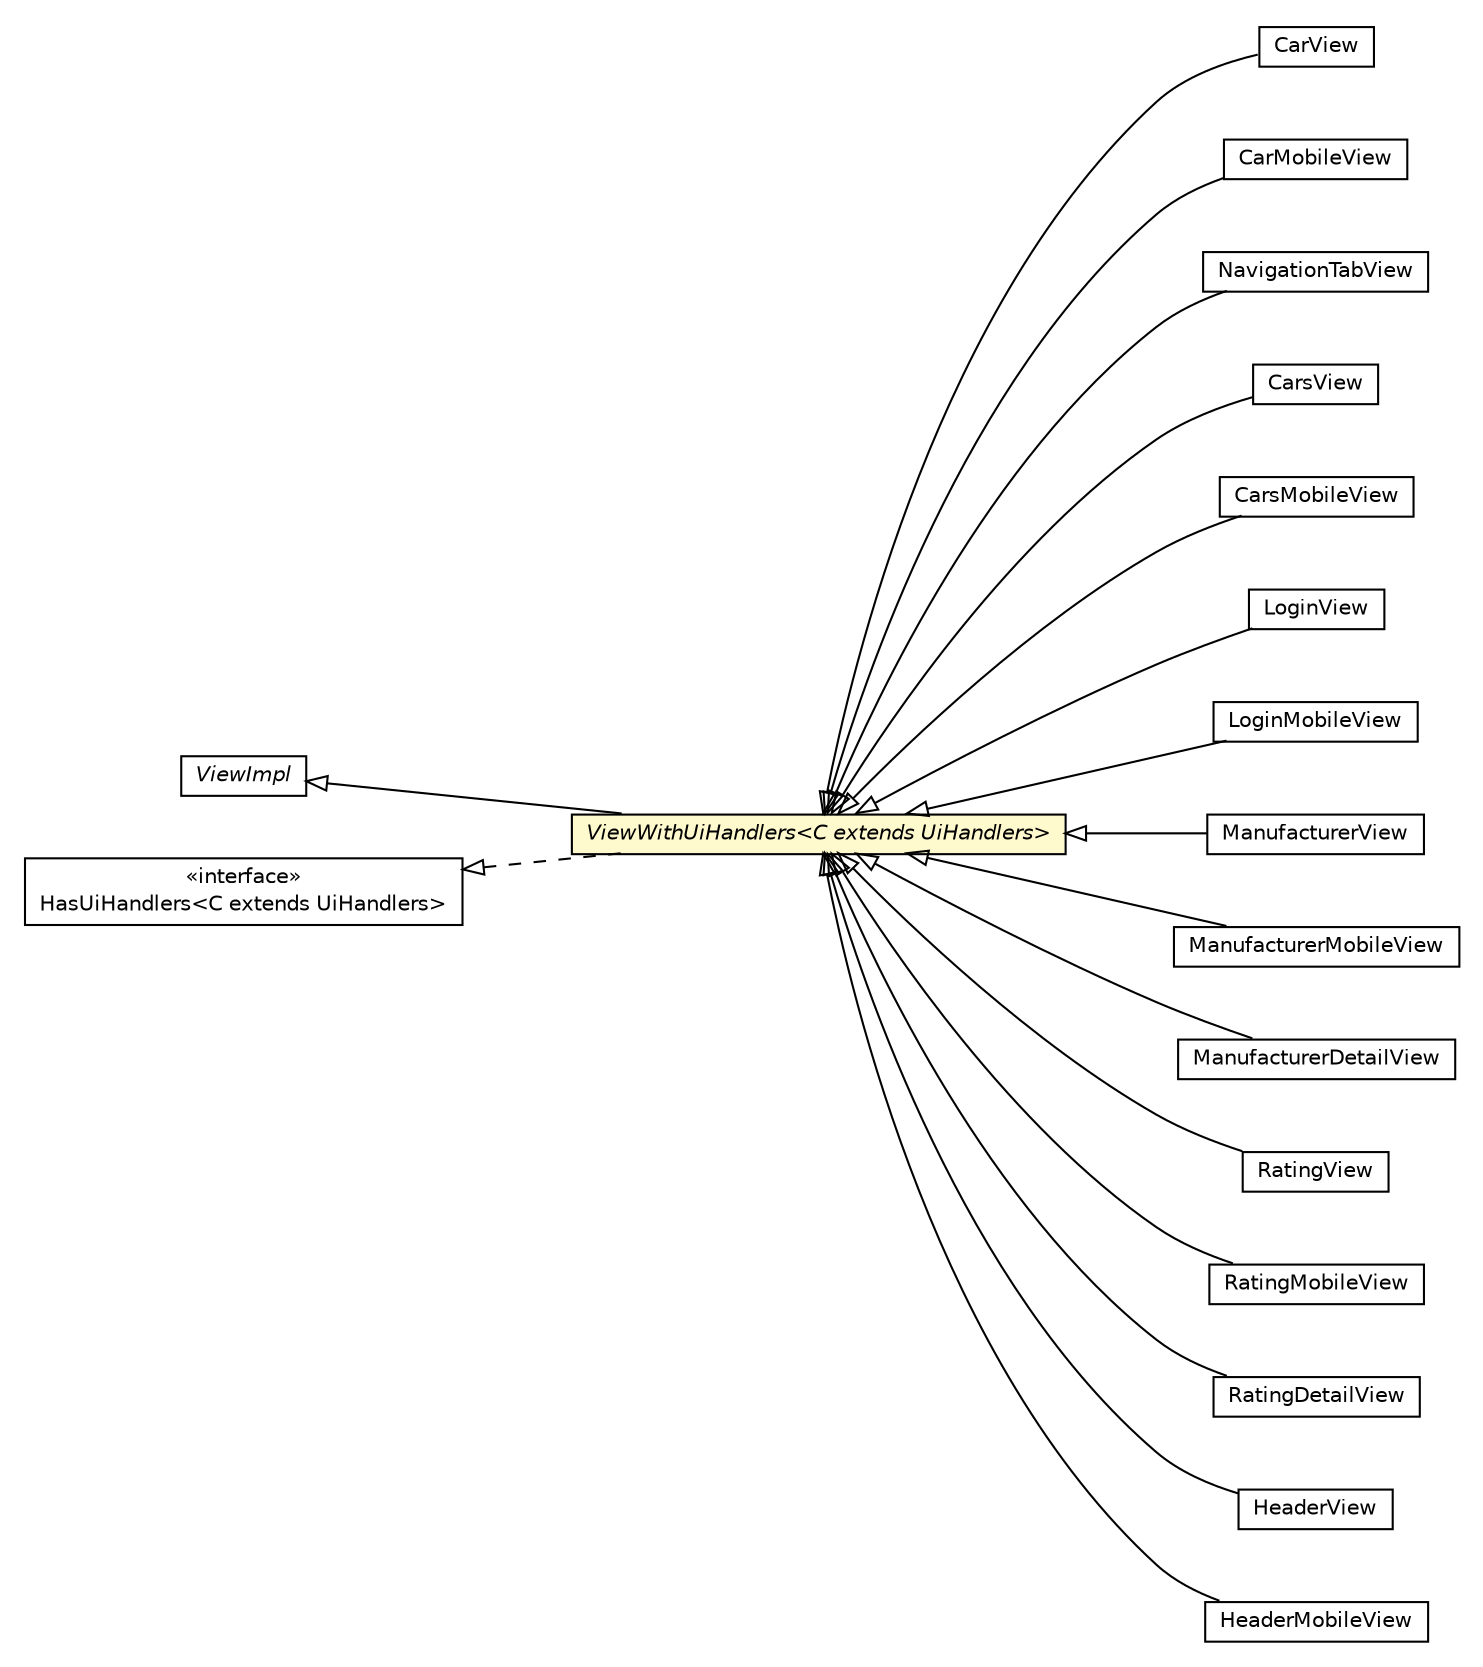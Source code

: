 #!/usr/local/bin/dot
#
# Class diagram 
# Generated by UMLGraph version R5_6-24-gf6e263 (http://www.umlgraph.org/)
#

digraph G {
	edge [fontname="Helvetica",fontsize=10,labelfontname="Helvetica",labelfontsize=10];
	node [fontname="Helvetica",fontsize=10,shape=plaintext];
	nodesep=0.25;
	ranksep=0.5;
	rankdir=LR;
	// com.gwtplatform.mvp.client.ViewWithUiHandlers<C extends com.gwtplatform.mvp.client.UiHandlers>
	c402662 [label=<<table title="com.gwtplatform.mvp.client.ViewWithUiHandlers" border="0" cellborder="1" cellspacing="0" cellpadding="2" port="p" bgcolor="lemonChiffon" href="./ViewWithUiHandlers.html">
		<tr><td><table border="0" cellspacing="0" cellpadding="1">
<tr><td align="center" balign="center"><font face="Helvetica-Oblique"> ViewWithUiHandlers&lt;C extends UiHandlers&gt; </font></td></tr>
		</table></td></tr>
		</table>>, URL="./ViewWithUiHandlers.html", fontname="Helvetica", fontcolor="black", fontsize=10.0];
	// com.gwtplatform.mvp.client.ViewImpl
	c402663 [label=<<table title="com.gwtplatform.mvp.client.ViewImpl" border="0" cellborder="1" cellspacing="0" cellpadding="2" port="p" href="./ViewImpl.html">
		<tr><td><table border="0" cellspacing="0" cellpadding="1">
<tr><td align="center" balign="center"><font face="Helvetica-Oblique"> ViewImpl </font></td></tr>
		</table></td></tr>
		</table>>, URL="./ViewImpl.html", fontname="Helvetica", fontcolor="black", fontsize=10.0];
	// com.gwtplatform.mvp.client.HasUiHandlers<C extends com.gwtplatform.mvp.client.UiHandlers>
	c402684 [label=<<table title="com.gwtplatform.mvp.client.HasUiHandlers" border="0" cellborder="1" cellspacing="0" cellpadding="2" port="p" href="./HasUiHandlers.html">
		<tr><td><table border="0" cellspacing="0" cellpadding="1">
<tr><td align="center" balign="center"> &#171;interface&#187; </td></tr>
<tr><td align="center" balign="center"> HasUiHandlers&lt;C extends UiHandlers&gt; </td></tr>
		</table></td></tr>
		</table>>, URL="./HasUiHandlers.html", fontname="Helvetica", fontcolor="black", fontsize=10.0];
	// com.gwtplatform.carstore.client.application.cars.car.CarView
	c402914 [label=<<table title="com.gwtplatform.carstore.client.application.cars.car.CarView" border="0" cellborder="1" cellspacing="0" cellpadding="2" port="p" href="../../carstore/client/application/cars/car/CarView.html">
		<tr><td><table border="0" cellspacing="0" cellpadding="1">
<tr><td align="center" balign="center"> CarView </td></tr>
		</table></td></tr>
		</table>>, URL="../../carstore/client/application/cars/car/CarView.html", fontname="Helvetica", fontcolor="black", fontsize=10.0];
	// com.gwtplatform.carstore.client.application.cars.car.CarMobileView
	c402926 [label=<<table title="com.gwtplatform.carstore.client.application.cars.car.CarMobileView" border="0" cellborder="1" cellspacing="0" cellpadding="2" port="p" href="../../carstore/client/application/cars/car/CarMobileView.html">
		<tr><td><table border="0" cellspacing="0" cellpadding="1">
<tr><td align="center" balign="center"> CarMobileView </td></tr>
		</table></td></tr>
		</table>>, URL="../../carstore/client/application/cars/car/CarMobileView.html", fontname="Helvetica", fontcolor="black", fontsize=10.0];
	// com.gwtplatform.carstore.client.application.cars.car.navigation.NavigationTabView
	c402929 [label=<<table title="com.gwtplatform.carstore.client.application.cars.car.navigation.NavigationTabView" border="0" cellborder="1" cellspacing="0" cellpadding="2" port="p" href="../../carstore/client/application/cars/car/navigation/NavigationTabView.html">
		<tr><td><table border="0" cellspacing="0" cellpadding="1">
<tr><td align="center" balign="center"> NavigationTabView </td></tr>
		</table></td></tr>
		</table>>, URL="../../carstore/client/application/cars/car/navigation/NavigationTabView.html", fontname="Helvetica", fontcolor="black", fontsize=10.0];
	// com.gwtplatform.carstore.client.application.cars.CarsView
	c402939 [label=<<table title="com.gwtplatform.carstore.client.application.cars.CarsView" border="0" cellborder="1" cellspacing="0" cellpadding="2" port="p" href="../../carstore/client/application/cars/CarsView.html">
		<tr><td><table border="0" cellspacing="0" cellpadding="1">
<tr><td align="center" balign="center"> CarsView </td></tr>
		</table></td></tr>
		</table>>, URL="../../carstore/client/application/cars/CarsView.html", fontname="Helvetica", fontcolor="black", fontsize=10.0];
	// com.gwtplatform.carstore.client.application.cars.CarsMobileView
	c402945 [label=<<table title="com.gwtplatform.carstore.client.application.cars.CarsMobileView" border="0" cellborder="1" cellspacing="0" cellpadding="2" port="p" href="../../carstore/client/application/cars/CarsMobileView.html">
		<tr><td><table border="0" cellspacing="0" cellpadding="1">
<tr><td align="center" balign="center"> CarsMobileView </td></tr>
		</table></td></tr>
		</table>>, URL="../../carstore/client/application/cars/CarsMobileView.html", fontname="Helvetica", fontcolor="black", fontsize=10.0];
	// com.gwtplatform.carstore.client.application.login.LoginView
	c402964 [label=<<table title="com.gwtplatform.carstore.client.application.login.LoginView" border="0" cellborder="1" cellspacing="0" cellpadding="2" port="p" href="../../carstore/client/application/login/LoginView.html">
		<tr><td><table border="0" cellspacing="0" cellpadding="1">
<tr><td align="center" balign="center"> LoginView </td></tr>
		</table></td></tr>
		</table>>, URL="../../carstore/client/application/login/LoginView.html", fontname="Helvetica", fontcolor="black", fontsize=10.0];
	// com.gwtplatform.carstore.client.application.login.LoginMobileView
	c402970 [label=<<table title="com.gwtplatform.carstore.client.application.login.LoginMobileView" border="0" cellborder="1" cellspacing="0" cellpadding="2" port="p" href="../../carstore/client/application/login/LoginMobileView.html">
		<tr><td><table border="0" cellspacing="0" cellpadding="1">
<tr><td align="center" balign="center"> LoginMobileView </td></tr>
		</table></td></tr>
		</table>>, URL="../../carstore/client/application/login/LoginMobileView.html", fontname="Helvetica", fontcolor="black", fontsize=10.0];
	// com.gwtplatform.carstore.client.application.manufacturer.ManufacturerView
	c402974 [label=<<table title="com.gwtplatform.carstore.client.application.manufacturer.ManufacturerView" border="0" cellborder="1" cellspacing="0" cellpadding="2" port="p" href="../../carstore/client/application/manufacturer/ManufacturerView.html">
		<tr><td><table border="0" cellspacing="0" cellpadding="1">
<tr><td align="center" balign="center"> ManufacturerView </td></tr>
		</table></td></tr>
		</table>>, URL="../../carstore/client/application/manufacturer/ManufacturerView.html", fontname="Helvetica", fontcolor="black", fontsize=10.0];
	// com.gwtplatform.carstore.client.application.manufacturer.ManufacturerMobileView
	c402980 [label=<<table title="com.gwtplatform.carstore.client.application.manufacturer.ManufacturerMobileView" border="0" cellborder="1" cellspacing="0" cellpadding="2" port="p" href="../../carstore/client/application/manufacturer/ManufacturerMobileView.html">
		<tr><td><table border="0" cellspacing="0" cellpadding="1">
<tr><td align="center" balign="center"> ManufacturerMobileView </td></tr>
		</table></td></tr>
		</table>>, URL="../../carstore/client/application/manufacturer/ManufacturerMobileView.html", fontname="Helvetica", fontcolor="black", fontsize=10.0];
	// com.gwtplatform.carstore.client.application.manufacturer.ManufacturerDetailView
	c402982 [label=<<table title="com.gwtplatform.carstore.client.application.manufacturer.ManufacturerDetailView" border="0" cellborder="1" cellspacing="0" cellpadding="2" port="p" href="../../carstore/client/application/manufacturer/ManufacturerDetailView.html">
		<tr><td><table border="0" cellspacing="0" cellpadding="1">
<tr><td align="center" balign="center"> ManufacturerDetailView </td></tr>
		</table></td></tr>
		</table>>, URL="../../carstore/client/application/manufacturer/ManufacturerDetailView.html", fontname="Helvetica", fontcolor="black", fontsize=10.0];
	// com.gwtplatform.carstore.client.application.rating.RatingView
	c402995 [label=<<table title="com.gwtplatform.carstore.client.application.rating.RatingView" border="0" cellborder="1" cellspacing="0" cellpadding="2" port="p" href="../../carstore/client/application/rating/RatingView.html">
		<tr><td><table border="0" cellspacing="0" cellpadding="1">
<tr><td align="center" balign="center"> RatingView </td></tr>
		</table></td></tr>
		</table>>, URL="../../carstore/client/application/rating/RatingView.html", fontname="Helvetica", fontcolor="black", fontsize=10.0];
	// com.gwtplatform.carstore.client.application.rating.RatingMobileView
	c403001 [label=<<table title="com.gwtplatform.carstore.client.application.rating.RatingMobileView" border="0" cellborder="1" cellspacing="0" cellpadding="2" port="p" href="../../carstore/client/application/rating/RatingMobileView.html">
		<tr><td><table border="0" cellspacing="0" cellpadding="1">
<tr><td align="center" balign="center"> RatingMobileView </td></tr>
		</table></td></tr>
		</table>>, URL="../../carstore/client/application/rating/RatingMobileView.html", fontname="Helvetica", fontcolor="black", fontsize=10.0];
	// com.gwtplatform.carstore.client.application.rating.RatingDetailView
	c403003 [label=<<table title="com.gwtplatform.carstore.client.application.rating.RatingDetailView" border="0" cellborder="1" cellspacing="0" cellpadding="2" port="p" href="../../carstore/client/application/rating/RatingDetailView.html">
		<tr><td><table border="0" cellspacing="0" cellpadding="1">
<tr><td align="center" balign="center"> RatingDetailView </td></tr>
		</table></td></tr>
		</table>>, URL="../../carstore/client/application/rating/RatingDetailView.html", fontname="Helvetica", fontcolor="black", fontsize=10.0];
	// com.gwtplatform.carstore.client.application.widget.header.HeaderView
	c403028 [label=<<table title="com.gwtplatform.carstore.client.application.widget.header.HeaderView" border="0" cellborder="1" cellspacing="0" cellpadding="2" port="p" href="../../carstore/client/application/widget/header/HeaderView.html">
		<tr><td><table border="0" cellspacing="0" cellpadding="1">
<tr><td align="center" balign="center"> HeaderView </td></tr>
		</table></td></tr>
		</table>>, URL="../../carstore/client/application/widget/header/HeaderView.html", fontname="Helvetica", fontcolor="black", fontsize=10.0];
	// com.gwtplatform.carstore.client.application.widget.header.HeaderMobileView
	c403032 [label=<<table title="com.gwtplatform.carstore.client.application.widget.header.HeaderMobileView" border="0" cellborder="1" cellspacing="0" cellpadding="2" port="p" href="../../carstore/client/application/widget/header/HeaderMobileView.html">
		<tr><td><table border="0" cellspacing="0" cellpadding="1">
<tr><td align="center" balign="center"> HeaderMobileView </td></tr>
		</table></td></tr>
		</table>>, URL="../../carstore/client/application/widget/header/HeaderMobileView.html", fontname="Helvetica", fontcolor="black", fontsize=10.0];
	//com.gwtplatform.mvp.client.ViewWithUiHandlers<C extends com.gwtplatform.mvp.client.UiHandlers> extends com.gwtplatform.mvp.client.ViewImpl
	c402663:p -> c402662:p [dir=back,arrowtail=empty];
	//com.gwtplatform.mvp.client.ViewWithUiHandlers<C extends com.gwtplatform.mvp.client.UiHandlers> implements com.gwtplatform.mvp.client.HasUiHandlers<C extends com.gwtplatform.mvp.client.UiHandlers>
	c402684:p -> c402662:p [dir=back,arrowtail=empty,style=dashed];
	//com.gwtplatform.carstore.client.application.cars.car.CarView extends com.gwtplatform.mvp.client.ViewWithUiHandlers<com.gwtplatform.carstore.client.application.cars.car.CarUiHandlers>
	c402662:p -> c402914:p [dir=back,arrowtail=empty];
	//com.gwtplatform.carstore.client.application.cars.car.CarMobileView extends com.gwtplatform.mvp.client.ViewWithUiHandlers<com.gwtplatform.carstore.client.application.cars.car.CarUiHandlers>
	c402662:p -> c402926:p [dir=back,arrowtail=empty];
	//com.gwtplatform.carstore.client.application.cars.car.navigation.NavigationTabView extends com.gwtplatform.mvp.client.ViewWithUiHandlers<com.gwtplatform.carstore.client.application.cars.car.navigation.NavigationUiHandlers>
	c402662:p -> c402929:p [dir=back,arrowtail=empty];
	//com.gwtplatform.carstore.client.application.cars.CarsView extends com.gwtplatform.mvp.client.ViewWithUiHandlers<com.gwtplatform.carstore.client.application.cars.CarsUiHandlers>
	c402662:p -> c402939:p [dir=back,arrowtail=empty];
	//com.gwtplatform.carstore.client.application.cars.CarsMobileView extends com.gwtplatform.mvp.client.ViewWithUiHandlers<com.gwtplatform.carstore.client.application.cars.CarsUiHandlers>
	c402662:p -> c402945:p [dir=back,arrowtail=empty];
	//com.gwtplatform.carstore.client.application.login.LoginView extends com.gwtplatform.mvp.client.ViewWithUiHandlers<com.gwtplatform.carstore.client.application.login.LoginUiHandlers>
	c402662:p -> c402964:p [dir=back,arrowtail=empty];
	//com.gwtplatform.carstore.client.application.login.LoginMobileView extends com.gwtplatform.mvp.client.ViewWithUiHandlers<com.gwtplatform.carstore.client.application.login.LoginUiHandlers>
	c402662:p -> c402970:p [dir=back,arrowtail=empty];
	//com.gwtplatform.carstore.client.application.manufacturer.ManufacturerView extends com.gwtplatform.mvp.client.ViewWithUiHandlers<com.gwtplatform.carstore.client.application.manufacturer.ManufacturerUiHandlers>
	c402662:p -> c402974:p [dir=back,arrowtail=empty];
	//com.gwtplatform.carstore.client.application.manufacturer.ManufacturerMobileView extends com.gwtplatform.mvp.client.ViewWithUiHandlers<com.gwtplatform.carstore.client.application.manufacturer.ManufacturerUiHandlers>
	c402662:p -> c402980:p [dir=back,arrowtail=empty];
	//com.gwtplatform.carstore.client.application.manufacturer.ManufacturerDetailView extends com.gwtplatform.mvp.client.ViewWithUiHandlers<com.gwtplatform.carstore.client.application.manufacturer.ManufacturerDetailUiHandlers>
	c402662:p -> c402982:p [dir=back,arrowtail=empty];
	//com.gwtplatform.carstore.client.application.rating.RatingView extends com.gwtplatform.mvp.client.ViewWithUiHandlers<com.gwtplatform.carstore.client.application.rating.RatingUiHandlers>
	c402662:p -> c402995:p [dir=back,arrowtail=empty];
	//com.gwtplatform.carstore.client.application.rating.RatingMobileView extends com.gwtplatform.mvp.client.ViewWithUiHandlers<com.gwtplatform.carstore.client.application.rating.RatingUiHandlers>
	c402662:p -> c403001:p [dir=back,arrowtail=empty];
	//com.gwtplatform.carstore.client.application.rating.RatingDetailView extends com.gwtplatform.mvp.client.ViewWithUiHandlers<com.gwtplatform.carstore.client.application.rating.RatingDetailUiHandlers>
	c402662:p -> c403003:p [dir=back,arrowtail=empty];
	//com.gwtplatform.carstore.client.application.widget.header.HeaderView extends com.gwtplatform.mvp.client.ViewWithUiHandlers<com.gwtplatform.carstore.client.application.widget.header.HeaderUiHandlers>
	c402662:p -> c403028:p [dir=back,arrowtail=empty];
	//com.gwtplatform.carstore.client.application.widget.header.HeaderMobileView extends com.gwtplatform.mvp.client.ViewWithUiHandlers<com.gwtplatform.carstore.client.application.widget.header.HeaderUiHandlers>
	c402662:p -> c403032:p [dir=back,arrowtail=empty];
}

